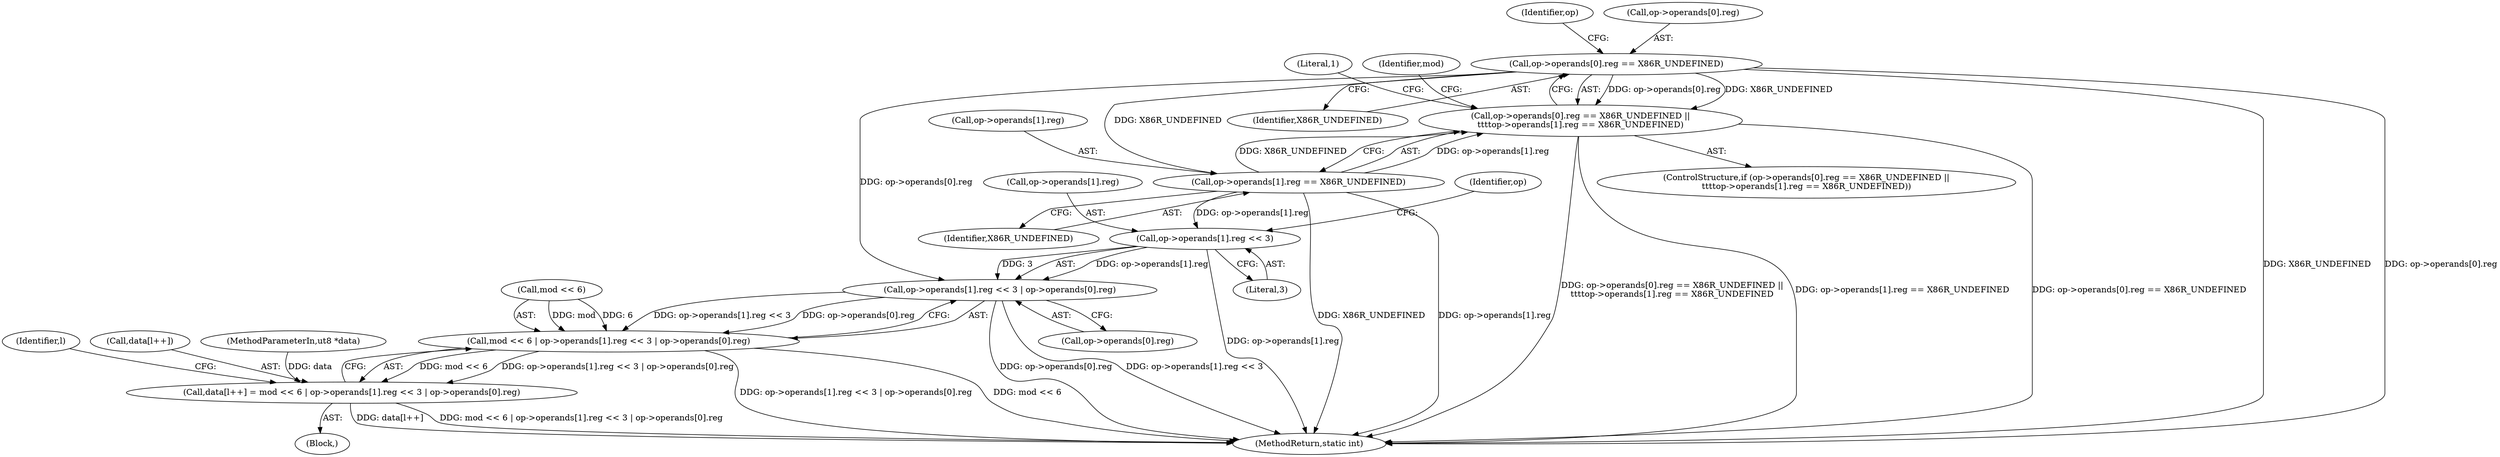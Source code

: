 digraph "0_radare2_f17bfd9f1da05f30f23a4dd05e9d2363e1406948@API" {
"1001688" [label="(Call,op->operands[0].reg == X86R_UNDEFINED)"];
"1001687" [label="(Call,op->operands[0].reg == X86R_UNDEFINED ||\n\t\t\t\top->operands[1].reg == X86R_UNDEFINED)"];
"1001697" [label="(Call,op->operands[1].reg == X86R_UNDEFINED)"];
"1001723" [label="(Call,op->operands[1].reg << 3)"];
"1001722" [label="(Call,op->operands[1].reg << 3 | op->operands[0].reg)"];
"1001718" [label="(Call,mod << 6 | op->operands[1].reg << 3 | op->operands[0].reg)"];
"1001713" [label="(Call,data[l++] = mod << 6 | op->operands[1].reg << 3 | op->operands[0].reg)"];
"1001719" [label="(Call,mod << 6)"];
"1001696" [label="(Identifier,X86R_UNDEFINED)"];
"1001701" [label="(Identifier,op)"];
"1001685" [label="(Block,)"];
"1001686" [label="(ControlStructure,if (op->operands[0].reg == X86R_UNDEFINED ||\n\t\t\t\top->operands[1].reg == X86R_UNDEFINED))"];
"1001731" [label="(Literal,3)"];
"1000104" [label="(MethodParameterIn,ut8 *data)"];
"1001689" [label="(Call,op->operands[0].reg)"];
"1001735" [label="(Identifier,op)"];
"1001709" [label="(Literal,1)"];
"1001688" [label="(Call,op->operands[0].reg == X86R_UNDEFINED)"];
"1001718" [label="(Call,mod << 6 | op->operands[1].reg << 3 | op->operands[0].reg)"];
"1001711" [label="(Identifier,mod)"];
"1003220" [label="(MethodReturn,static int)"];
"1001705" [label="(Identifier,X86R_UNDEFINED)"];
"1003219" [label="(Identifier,l)"];
"1001722" [label="(Call,op->operands[1].reg << 3 | op->operands[0].reg)"];
"1001698" [label="(Call,op->operands[1].reg)"];
"1001687" [label="(Call,op->operands[0].reg == X86R_UNDEFINED ||\n\t\t\t\top->operands[1].reg == X86R_UNDEFINED)"];
"1001724" [label="(Call,op->operands[1].reg)"];
"1001723" [label="(Call,op->operands[1].reg << 3)"];
"1001713" [label="(Call,data[l++] = mod << 6 | op->operands[1].reg << 3 | op->operands[0].reg)"];
"1001697" [label="(Call,op->operands[1].reg == X86R_UNDEFINED)"];
"1001714" [label="(Call,data[l++])"];
"1001732" [label="(Call,op->operands[0].reg)"];
"1001688" -> "1001687"  [label="AST: "];
"1001688" -> "1001696"  [label="CFG: "];
"1001689" -> "1001688"  [label="AST: "];
"1001696" -> "1001688"  [label="AST: "];
"1001701" -> "1001688"  [label="CFG: "];
"1001687" -> "1001688"  [label="CFG: "];
"1001688" -> "1003220"  [label="DDG: X86R_UNDEFINED"];
"1001688" -> "1003220"  [label="DDG: op->operands[0].reg"];
"1001688" -> "1001687"  [label="DDG: op->operands[0].reg"];
"1001688" -> "1001687"  [label="DDG: X86R_UNDEFINED"];
"1001688" -> "1001697"  [label="DDG: X86R_UNDEFINED"];
"1001688" -> "1001722"  [label="DDG: op->operands[0].reg"];
"1001687" -> "1001686"  [label="AST: "];
"1001687" -> "1001697"  [label="CFG: "];
"1001697" -> "1001687"  [label="AST: "];
"1001709" -> "1001687"  [label="CFG: "];
"1001711" -> "1001687"  [label="CFG: "];
"1001687" -> "1003220"  [label="DDG: op->operands[0].reg == X86R_UNDEFINED"];
"1001687" -> "1003220"  [label="DDG: op->operands[1].reg == X86R_UNDEFINED"];
"1001687" -> "1003220"  [label="DDG: op->operands[0].reg == X86R_UNDEFINED ||\n\t\t\t\top->operands[1].reg == X86R_UNDEFINED"];
"1001697" -> "1001687"  [label="DDG: op->operands[1].reg"];
"1001697" -> "1001687"  [label="DDG: X86R_UNDEFINED"];
"1001697" -> "1001705"  [label="CFG: "];
"1001698" -> "1001697"  [label="AST: "];
"1001705" -> "1001697"  [label="AST: "];
"1001697" -> "1003220"  [label="DDG: X86R_UNDEFINED"];
"1001697" -> "1003220"  [label="DDG: op->operands[1].reg"];
"1001697" -> "1001723"  [label="DDG: op->operands[1].reg"];
"1001723" -> "1001722"  [label="AST: "];
"1001723" -> "1001731"  [label="CFG: "];
"1001724" -> "1001723"  [label="AST: "];
"1001731" -> "1001723"  [label="AST: "];
"1001735" -> "1001723"  [label="CFG: "];
"1001723" -> "1003220"  [label="DDG: op->operands[1].reg"];
"1001723" -> "1001722"  [label="DDG: op->operands[1].reg"];
"1001723" -> "1001722"  [label="DDG: 3"];
"1001722" -> "1001718"  [label="AST: "];
"1001722" -> "1001732"  [label="CFG: "];
"1001732" -> "1001722"  [label="AST: "];
"1001718" -> "1001722"  [label="CFG: "];
"1001722" -> "1003220"  [label="DDG: op->operands[0].reg"];
"1001722" -> "1003220"  [label="DDG: op->operands[1].reg << 3"];
"1001722" -> "1001718"  [label="DDG: op->operands[1].reg << 3"];
"1001722" -> "1001718"  [label="DDG: op->operands[0].reg"];
"1001718" -> "1001713"  [label="AST: "];
"1001719" -> "1001718"  [label="AST: "];
"1001713" -> "1001718"  [label="CFG: "];
"1001718" -> "1003220"  [label="DDG: op->operands[1].reg << 3 | op->operands[0].reg"];
"1001718" -> "1003220"  [label="DDG: mod << 6"];
"1001718" -> "1001713"  [label="DDG: mod << 6"];
"1001718" -> "1001713"  [label="DDG: op->operands[1].reg << 3 | op->operands[0].reg"];
"1001719" -> "1001718"  [label="DDG: mod"];
"1001719" -> "1001718"  [label="DDG: 6"];
"1001713" -> "1001685"  [label="AST: "];
"1001714" -> "1001713"  [label="AST: "];
"1003219" -> "1001713"  [label="CFG: "];
"1001713" -> "1003220"  [label="DDG: mod << 6 | op->operands[1].reg << 3 | op->operands[0].reg"];
"1001713" -> "1003220"  [label="DDG: data[l++]"];
"1000104" -> "1001713"  [label="DDG: data"];
}
